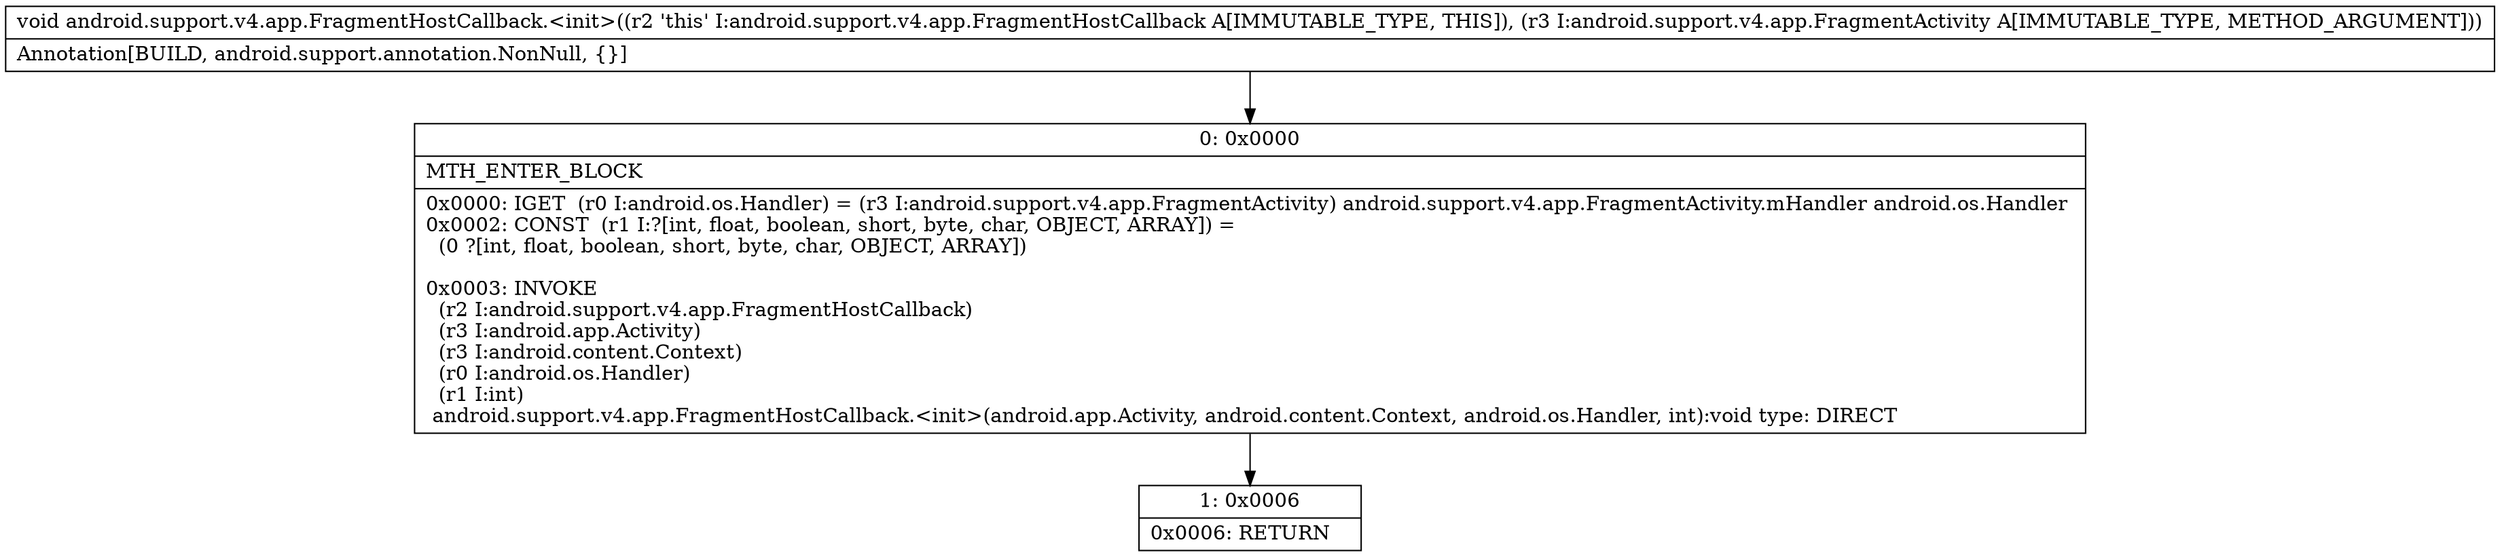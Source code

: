 digraph "CFG forandroid.support.v4.app.FragmentHostCallback.\<init\>(Landroid\/support\/v4\/app\/FragmentActivity;)V" {
Node_0 [shape=record,label="{0\:\ 0x0000|MTH_ENTER_BLOCK\l|0x0000: IGET  (r0 I:android.os.Handler) = (r3 I:android.support.v4.app.FragmentActivity) android.support.v4.app.FragmentActivity.mHandler android.os.Handler \l0x0002: CONST  (r1 I:?[int, float, boolean, short, byte, char, OBJECT, ARRAY]) = \l  (0 ?[int, float, boolean, short, byte, char, OBJECT, ARRAY])\l \l0x0003: INVOKE  \l  (r2 I:android.support.v4.app.FragmentHostCallback)\l  (r3 I:android.app.Activity)\l  (r3 I:android.content.Context)\l  (r0 I:android.os.Handler)\l  (r1 I:int)\l android.support.v4.app.FragmentHostCallback.\<init\>(android.app.Activity, android.content.Context, android.os.Handler, int):void type: DIRECT \l}"];
Node_1 [shape=record,label="{1\:\ 0x0006|0x0006: RETURN   \l}"];
MethodNode[shape=record,label="{void android.support.v4.app.FragmentHostCallback.\<init\>((r2 'this' I:android.support.v4.app.FragmentHostCallback A[IMMUTABLE_TYPE, THIS]), (r3 I:android.support.v4.app.FragmentActivity A[IMMUTABLE_TYPE, METHOD_ARGUMENT]))  | Annotation[BUILD, android.support.annotation.NonNull, \{\}]\l}"];
MethodNode -> Node_0;
Node_0 -> Node_1;
}

